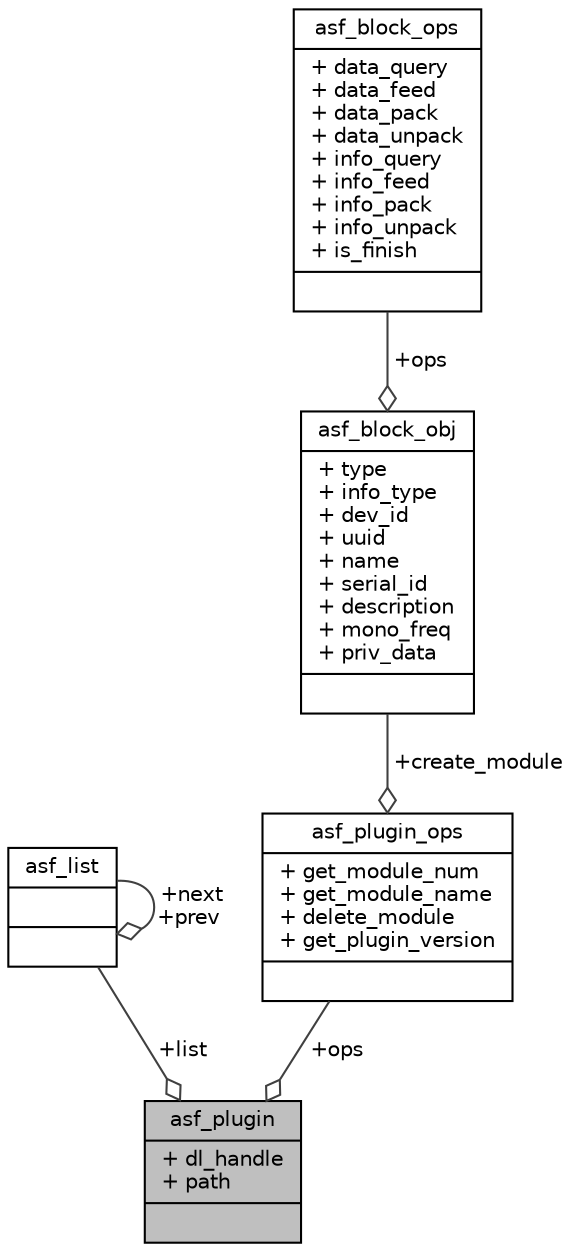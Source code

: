 digraph "asf_plugin"
{
 // INTERACTIVE_SVG=YES
 // LATEX_PDF_SIZE
  bgcolor="transparent";
  edge [fontname="Helvetica",fontsize="10",labelfontname="Helvetica",labelfontsize="10"];
  node [fontname="Helvetica",fontsize="10",shape=record];
  Node1 [label="{asf_plugin\n|+ dl_handle\l+ path\l|}",height=0.2,width=0.4,color="black", fillcolor="grey75", style="filled", fontcolor="black",tooltip=" "];
  Node2 -> Node1 [color="grey25",fontsize="10",style="solid",label=" +list" ,arrowhead="odiamond",fontname="Helvetica"];
  Node2 [label="{asf_list\n||}",height=0.2,width=0.4,color="black",URL="$d1/db4/structasf__list.html",tooltip=" "];
  Node2 -> Node2 [color="grey25",fontsize="10",style="solid",label=" +next\n+prev" ,arrowhead="odiamond",fontname="Helvetica"];
  Node3 -> Node1 [color="grey25",fontsize="10",style="solid",label=" +ops" ,arrowhead="odiamond",fontname="Helvetica"];
  Node3 [label="{asf_plugin_ops\n|+ get_module_num\l+ get_module_name\l+ delete_module\l+ get_plugin_version\l|}",height=0.2,width=0.4,color="black",URL="$db/d27/structasf__plugin__ops.html",tooltip=" "];
  Node4 -> Node3 [color="grey25",fontsize="10",style="solid",label=" +create_module" ,arrowhead="odiamond",fontname="Helvetica"];
  Node4 [label="{asf_block_obj\n|+ type\l+ info_type\l+ dev_id\l+ uuid\l+ name\l+ serial_id\l+ description\l+ mono_freq\l+ priv_data\l|}",height=0.2,width=0.4,color="black",URL="$db/da1/structasf__block__obj.html",tooltip=" "];
  Node5 -> Node4 [color="grey25",fontsize="10",style="solid",label=" +ops" ,arrowhead="odiamond",fontname="Helvetica"];
  Node5 [label="{asf_block_ops\n|+ data_query\l+ data_feed\l+ data_pack\l+ data_unpack\l+ info_query\l+ info_feed\l+ info_pack\l+ info_unpack\l+ is_finish\l|}",height=0.2,width=0.4,color="black",URL="$dc/d7c/structasf__block__ops.html",tooltip=" "];
}
